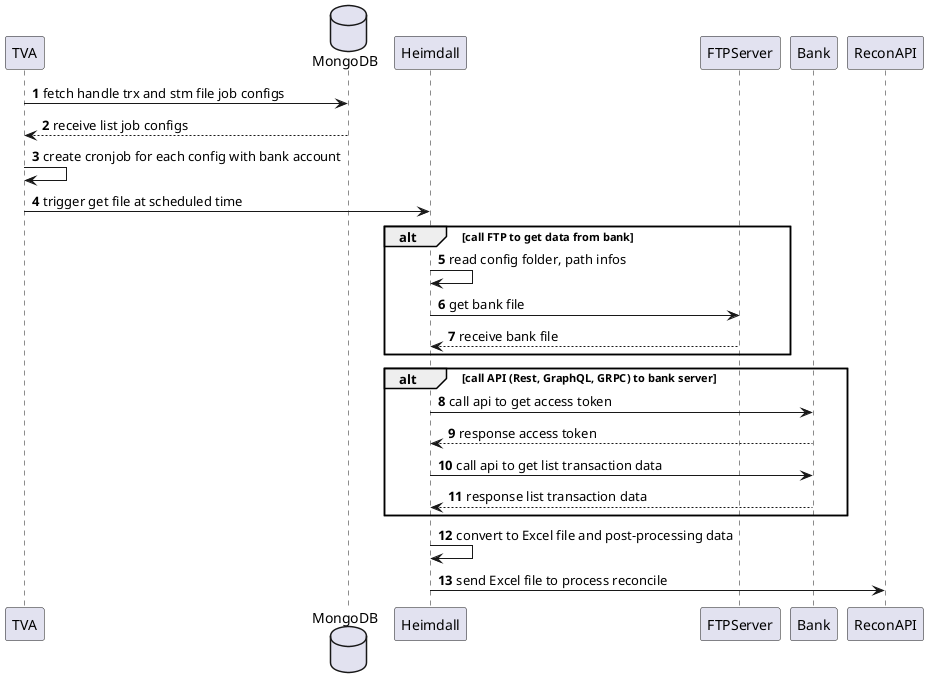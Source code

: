 @startuml
'https://plantuml.com/sequence-diagram

autonumber
participant TVA as tva
database MongoDB as db
participant Heimdall as hd
participant FTPServer as ftp
participant Bank as bank
participant ReconAPI as api
tva -> db: fetch handle trx and stm file job configs
db --> tva: receive list job configs
tva -> tva: create cronjob for each config with bank account
tva -> hd: trigger get file at scheduled time
alt call FTP to get data from bank
    hd -> hd: read config folder, path infos
    hd -> ftp: get bank file
    ftp --> hd: receive bank file
end
alt call API (Rest, GraphQL, GRPC) to bank server
    hd -> bank: call api to get access token
    bank --> hd: response access token
    hd -> bank: call api to get list transaction data
    bank --> hd: response list transaction data
end
hd -> hd: convert to Excel file and post-processing data
hd -> api: send Excel file to process reconcile
@enduml